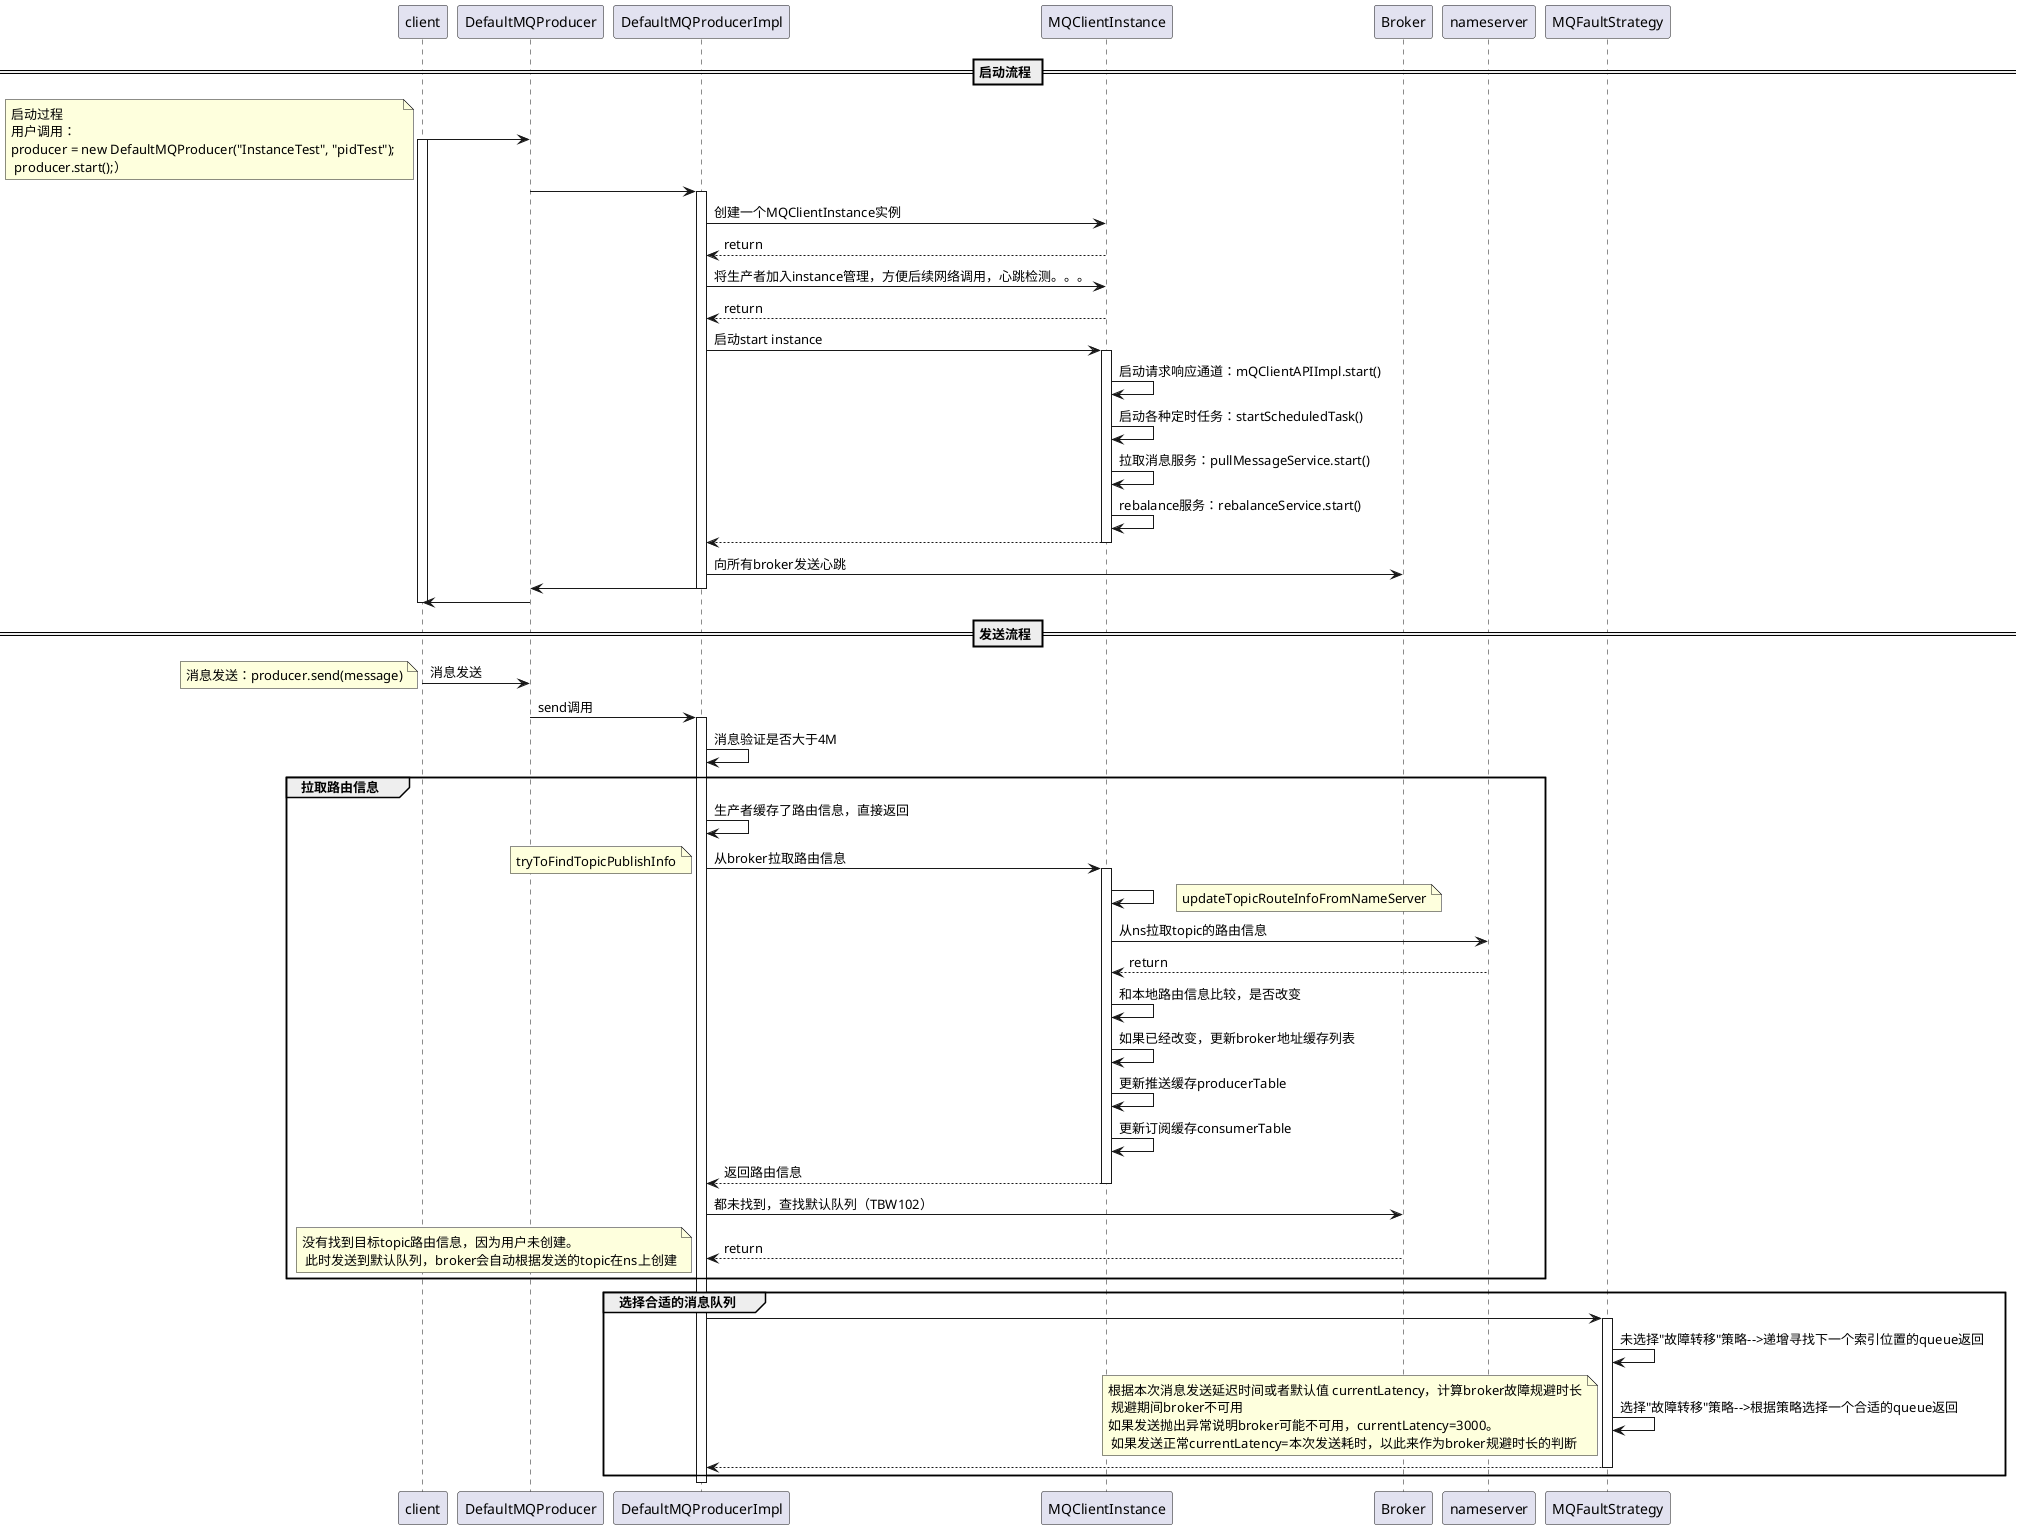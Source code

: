 @startuml
== 启动流程 ==
client -> DefaultMQProducer
activate client
note left : 启动过程\n用户调用：\nproducer = new DefaultMQProducer("InstanceTest", "pidTest"); \n producer.start();）

DefaultMQProducer -> DefaultMQProducerImpl
activate DefaultMQProducerImpl
DefaultMQProducerImpl -> MQClientInstance:创建一个MQClientInstance实例
MQClientInstance --> DefaultMQProducerImpl:return

DefaultMQProducerImpl -> MQClientInstance:将生产者加入instance管理，方便后续网络调用，心跳检测。。。
MQClientInstance --> DefaultMQProducerImpl:return

DefaultMQProducerImpl -> MQClientInstance:启动start instance
activate MQClientInstance
MQClientInstance -> MQClientInstance:启动请求响应通道：mQClientAPIImpl.start()
MQClientInstance -> MQClientInstance:启动各种定时任务：startScheduledTask()
MQClientInstance -> MQClientInstance:拉取消息服务：pullMessageService.start()
MQClientInstance -> MQClientInstance:rebalance服务：rebalanceService.start()

MQClientInstance --> DefaultMQProducerImpl
deactivate MQClientInstance

DefaultMQProducerImpl -> Broker:向所有broker发送心跳

DefaultMQProducerImpl -> DefaultMQProducer
deactivate DefaultMQProducerImpl

DefaultMQProducer -> client
deactivate client



== 发送流程 ==
client->DefaultMQProducer:消息发送
note left : 消息发送：producer.send(message)
DefaultMQProducer -> DefaultMQProducerImpl:send调用

activate DefaultMQProducerImpl
DefaultMQProducerImpl -> DefaultMQProducerImpl : 消息验证是否大于4M
group 拉取路由信息
DefaultMQProducerImpl -> DefaultMQProducerImpl : 生产者缓存了路由信息，直接返回

DefaultMQProducerImpl -> MQClientInstance:从broker拉取路由信息
note left:tryToFindTopicPublishInfo



activate MQClientInstance
MQClientInstance -> MQClientInstance:
note right :updateTopicRouteInfoFromNameServer

MQClientInstance -> nameserver:从ns拉取topic的路由信息
nameserver --> MQClientInstance:return

MQClientInstance -> MQClientInstance:和本地路由信息比较，是否改变

MQClientInstance -> MQClientInstance:如果已经改变，更新broker地址缓存列表
MQClientInstance -> MQClientInstance:更新推送缓存producerTable
MQClientInstance -> MQClientInstance:更新订阅缓存consumerTable
MQClientInstance --> DefaultMQProducerImpl:返回路由信息
deactivate MQClientInstance
DefaultMQProducerImpl -> Broker:都未找到，查找默认队列（TBW102）
Broker --> DefaultMQProducerImpl:return
note left:没有找到目标topic路由信息，因为用户未创建。\n 此时发送到默认队列，broker会自动根据发送的topic在ns上创建
end

group 选择合适的消息队列
DefaultMQProducerImpl -> MQFaultStrategy:
activate MQFaultStrategy
MQFaultStrategy -> MQFaultStrategy : 未选择"故障转移"策略-->递增寻找下一个索引位置的queue返回

MQFaultStrategy -> MQFaultStrategy : 选择"故障转移"策略-->根据策略选择一个合适的queue返回
note left:根据本次消息发送延迟时间或者默认值 currentLatency，计算broker故障规避时长\n 规避期间broker不可用\n如果发送抛出异常说明broker可能不可用，currentLatency=3000。\n 如果发送正常currentLatency=本次发送耗时，以此来作为broker规避时长的判断
MQFaultStrategy --> DefaultMQProducerImpl

deactivate MQFaultStrategy

end




deactivate DefaultMQProducerImpl












@enduml